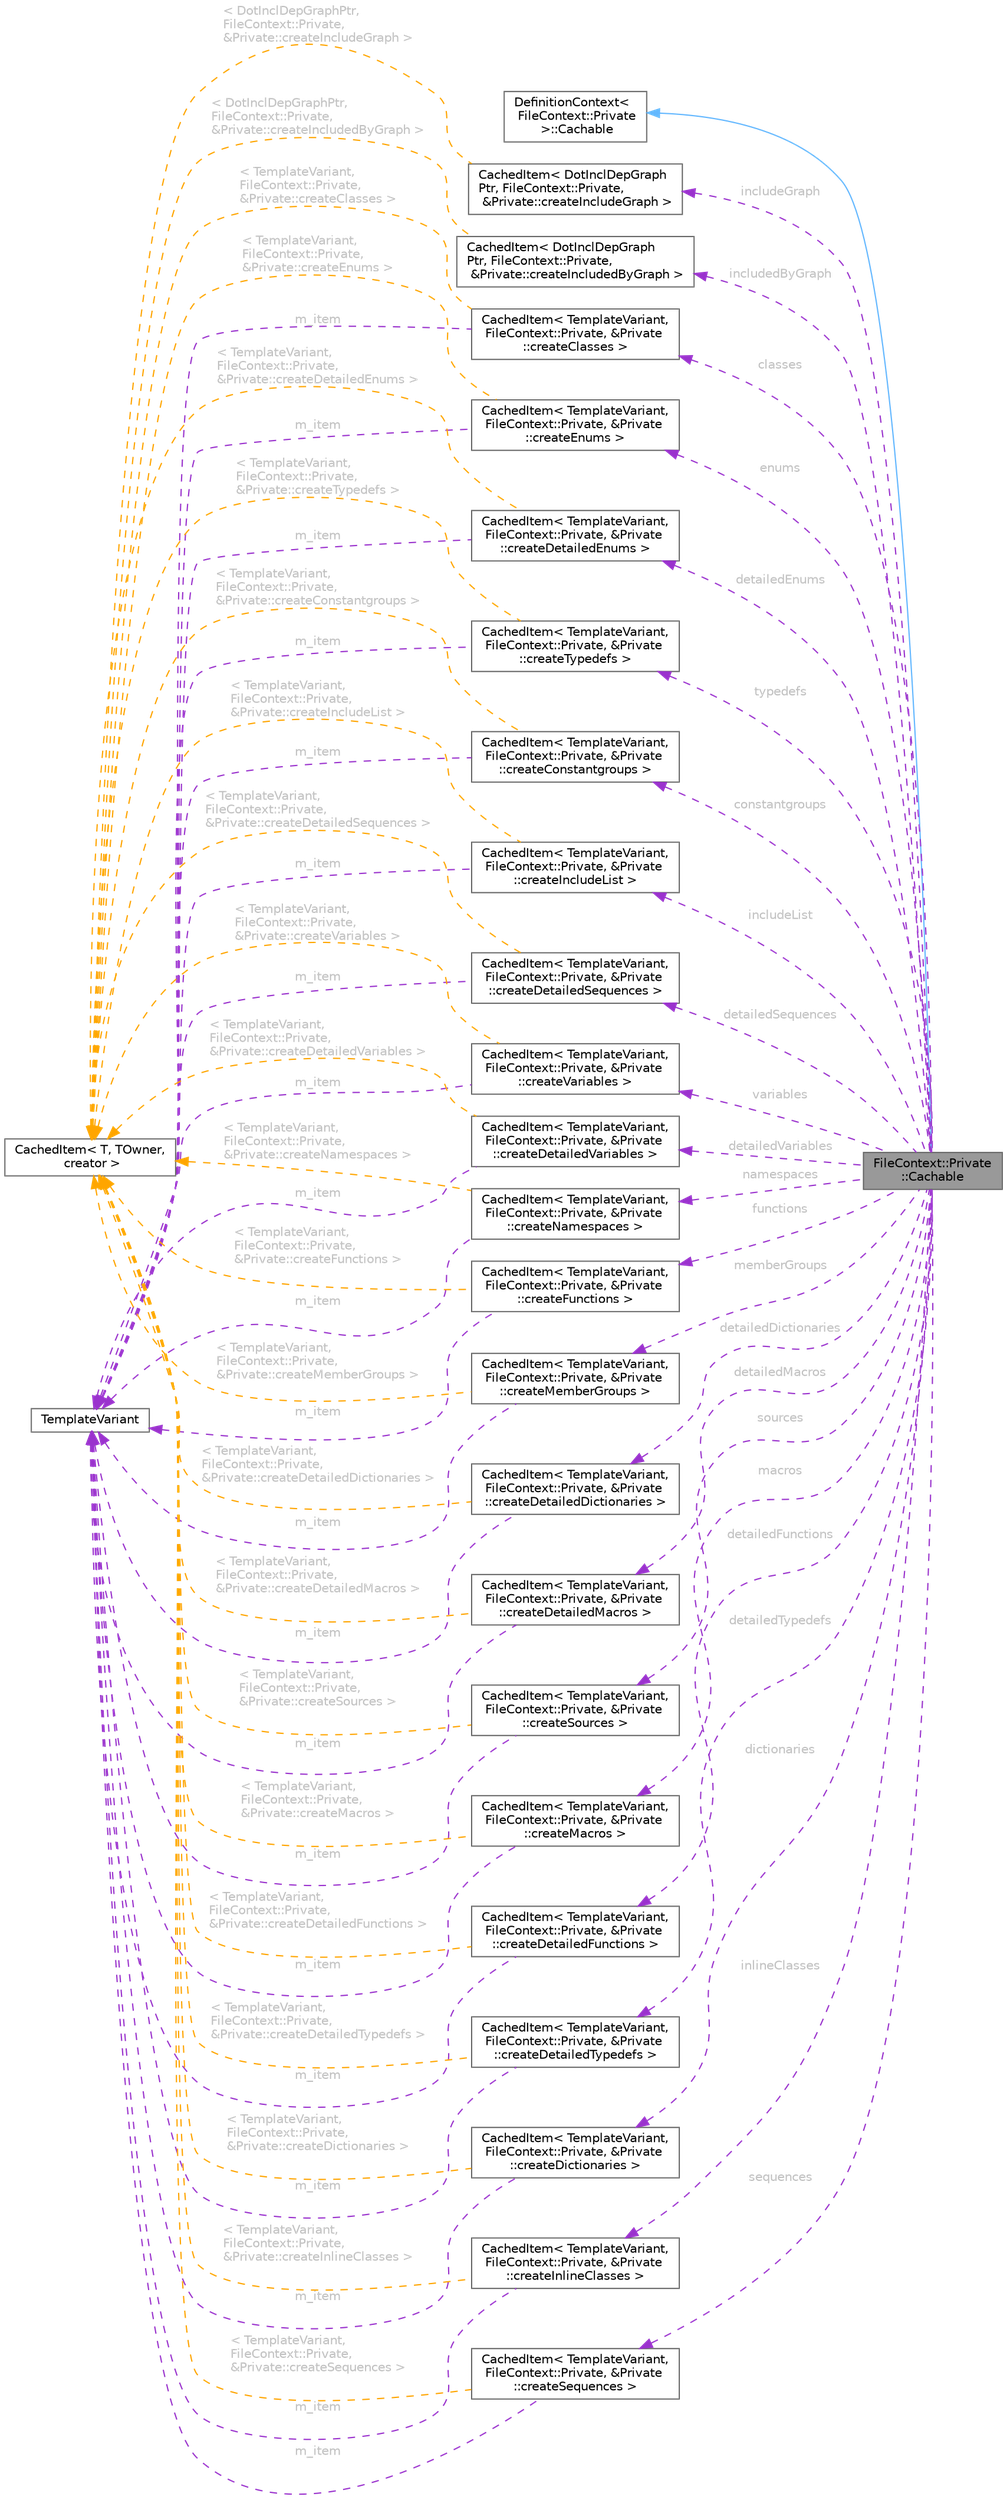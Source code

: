 digraph "FileContext::Private::Cachable"
{
 // INTERACTIVE_SVG=YES
 // LATEX_PDF_SIZE
  bgcolor="transparent";
  edge [fontname=Helvetica,fontsize=10,labelfontname=Helvetica,labelfontsize=10];
  node [fontname=Helvetica,fontsize=10,shape=box,height=0.2,width=0.4];
  rankdir="LR";
  Node1 [id="Node000001",label="FileContext::Private\l::Cachable",height=0.2,width=0.4,color="gray40", fillcolor="grey60", style="filled", fontcolor="black",tooltip=" "];
  Node2 -> Node1 [id="edge1_Node000001_Node000002",dir="back",color="steelblue1",style="solid",tooltip=" "];
  Node2 [id="Node000002",label="DefinitionContext\<\l FileContext::Private\l \>::Cachable",height=0.2,width=0.4,color="gray40", fillcolor="white", style="filled",tooltip=" "];
  Node3 -> Node1 [id="edge2_Node000001_Node000003",dir="back",color="darkorchid3",style="dashed",tooltip=" ",label=" includeList",fontcolor="grey" ];
  Node3 [id="Node000003",label="CachedItem\< TemplateVariant,\l FileContext::Private, &Private\l::createIncludeList \>",height=0.2,width=0.4,color="gray40", fillcolor="white", style="filled",URL="$d7/dc1/class_cached_item.html",tooltip=" "];
  Node4 -> Node3 [id="edge3_Node000003_Node000004",dir="back",color="darkorchid3",style="dashed",tooltip=" ",label=" m_item",fontcolor="grey" ];
  Node4 [id="Node000004",label="TemplateVariant",height=0.2,width=0.4,color="gray40", fillcolor="white", style="filled",URL="$d1/dba/class_template_variant.html",tooltip="Variant type which can hold one value of a fixed set of types."];
  Node5 -> Node3 [id="edge4_Node000003_Node000005",dir="back",color="orange",style="dashed",tooltip=" ",label=" \< TemplateVariant,\l FileContext::Private,\l &Private::createIncludeList \>",fontcolor="grey" ];
  Node5 [id="Node000005",label="CachedItem\< T, TOwner,\l creator \>",height=0.2,width=0.4,color="gray40", fillcolor="white", style="filled",URL="$d7/dc1/class_cached_item.html",tooltip="Wrapper for data that needs to be cached."];
  Node6 -> Node1 [id="edge5_Node000001_Node000006",dir="back",color="darkorchid3",style="dashed",tooltip=" ",label=" includeGraph",fontcolor="grey" ];
  Node6 [id="Node000006",label="CachedItem\< DotInclDepGraph\lPtr, FileContext::Private,\l &Private::createIncludeGraph \>",height=0.2,width=0.4,color="gray40", fillcolor="white", style="filled",URL="$d7/dc1/class_cached_item.html",tooltip=" "];
  Node5 -> Node6 [id="edge6_Node000006_Node000005",dir="back",color="orange",style="dashed",tooltip=" ",label=" \< DotInclDepGraphPtr,\l FileContext::Private,\l &Private::createIncludeGraph \>",fontcolor="grey" ];
  Node7 -> Node1 [id="edge7_Node000001_Node000007",dir="back",color="darkorchid3",style="dashed",tooltip=" ",label=" includedByGraph",fontcolor="grey" ];
  Node7 [id="Node000007",label="CachedItem\< DotInclDepGraph\lPtr, FileContext::Private,\l &Private::createIncludedByGraph \>",height=0.2,width=0.4,color="gray40", fillcolor="white", style="filled",URL="$d7/dc1/class_cached_item.html",tooltip=" "];
  Node5 -> Node7 [id="edge8_Node000007_Node000005",dir="back",color="orange",style="dashed",tooltip=" ",label=" \< DotInclDepGraphPtr,\l FileContext::Private,\l &Private::createIncludedByGraph \>",fontcolor="grey" ];
  Node8 -> Node1 [id="edge9_Node000001_Node000008",dir="back",color="darkorchid3",style="dashed",tooltip=" ",label=" sources",fontcolor="grey" ];
  Node8 [id="Node000008",label="CachedItem\< TemplateVariant,\l FileContext::Private, &Private\l::createSources \>",height=0.2,width=0.4,color="gray40", fillcolor="white", style="filled",URL="$d7/dc1/class_cached_item.html",tooltip=" "];
  Node4 -> Node8 [id="edge10_Node000008_Node000004",dir="back",color="darkorchid3",style="dashed",tooltip=" ",label=" m_item",fontcolor="grey" ];
  Node5 -> Node8 [id="edge11_Node000008_Node000005",dir="back",color="orange",style="dashed",tooltip=" ",label=" \< TemplateVariant,\l FileContext::Private,\l &Private::createSources \>",fontcolor="grey" ];
  Node9 -> Node1 [id="edge12_Node000001_Node000009",dir="back",color="darkorchid3",style="dashed",tooltip=" ",label=" classes",fontcolor="grey" ];
  Node9 [id="Node000009",label="CachedItem\< TemplateVariant,\l FileContext::Private, &Private\l::createClasses \>",height=0.2,width=0.4,color="gray40", fillcolor="white", style="filled",URL="$d7/dc1/class_cached_item.html",tooltip=" "];
  Node4 -> Node9 [id="edge13_Node000009_Node000004",dir="back",color="darkorchid3",style="dashed",tooltip=" ",label=" m_item",fontcolor="grey" ];
  Node5 -> Node9 [id="edge14_Node000009_Node000005",dir="back",color="orange",style="dashed",tooltip=" ",label=" \< TemplateVariant,\l FileContext::Private,\l &Private::createClasses \>",fontcolor="grey" ];
  Node10 -> Node1 [id="edge15_Node000001_Node000010",dir="back",color="darkorchid3",style="dashed",tooltip=" ",label=" namespaces",fontcolor="grey" ];
  Node10 [id="Node000010",label="CachedItem\< TemplateVariant,\l FileContext::Private, &Private\l::createNamespaces \>",height=0.2,width=0.4,color="gray40", fillcolor="white", style="filled",URL="$d7/dc1/class_cached_item.html",tooltip=" "];
  Node4 -> Node10 [id="edge16_Node000010_Node000004",dir="back",color="darkorchid3",style="dashed",tooltip=" ",label=" m_item",fontcolor="grey" ];
  Node5 -> Node10 [id="edge17_Node000010_Node000005",dir="back",color="orange",style="dashed",tooltip=" ",label=" \< TemplateVariant,\l FileContext::Private,\l &Private::createNamespaces \>",fontcolor="grey" ];
  Node11 -> Node1 [id="edge18_Node000001_Node000011",dir="back",color="darkorchid3",style="dashed",tooltip=" ",label=" constantgroups",fontcolor="grey" ];
  Node11 [id="Node000011",label="CachedItem\< TemplateVariant,\l FileContext::Private, &Private\l::createConstantgroups \>",height=0.2,width=0.4,color="gray40", fillcolor="white", style="filled",URL="$d7/dc1/class_cached_item.html",tooltip=" "];
  Node4 -> Node11 [id="edge19_Node000011_Node000004",dir="back",color="darkorchid3",style="dashed",tooltip=" ",label=" m_item",fontcolor="grey" ];
  Node5 -> Node11 [id="edge20_Node000011_Node000005",dir="back",color="orange",style="dashed",tooltip=" ",label=" \< TemplateVariant,\l FileContext::Private,\l &Private::createConstantgroups \>",fontcolor="grey" ];
  Node12 -> Node1 [id="edge21_Node000001_Node000012",dir="back",color="darkorchid3",style="dashed",tooltip=" ",label=" macros",fontcolor="grey" ];
  Node12 [id="Node000012",label="CachedItem\< TemplateVariant,\l FileContext::Private, &Private\l::createMacros \>",height=0.2,width=0.4,color="gray40", fillcolor="white", style="filled",URL="$d7/dc1/class_cached_item.html",tooltip=" "];
  Node4 -> Node12 [id="edge22_Node000012_Node000004",dir="back",color="darkorchid3",style="dashed",tooltip=" ",label=" m_item",fontcolor="grey" ];
  Node5 -> Node12 [id="edge23_Node000012_Node000005",dir="back",color="orange",style="dashed",tooltip=" ",label=" \< TemplateVariant,\l FileContext::Private,\l &Private::createMacros \>",fontcolor="grey" ];
  Node13 -> Node1 [id="edge24_Node000001_Node000013",dir="back",color="darkorchid3",style="dashed",tooltip=" ",label=" typedefs",fontcolor="grey" ];
  Node13 [id="Node000013",label="CachedItem\< TemplateVariant,\l FileContext::Private, &Private\l::createTypedefs \>",height=0.2,width=0.4,color="gray40", fillcolor="white", style="filled",URL="$d7/dc1/class_cached_item.html",tooltip=" "];
  Node4 -> Node13 [id="edge25_Node000013_Node000004",dir="back",color="darkorchid3",style="dashed",tooltip=" ",label=" m_item",fontcolor="grey" ];
  Node5 -> Node13 [id="edge26_Node000013_Node000005",dir="back",color="orange",style="dashed",tooltip=" ",label=" \< TemplateVariant,\l FileContext::Private,\l &Private::createTypedefs \>",fontcolor="grey" ];
  Node14 -> Node1 [id="edge27_Node000001_Node000014",dir="back",color="darkorchid3",style="dashed",tooltip=" ",label=" sequences",fontcolor="grey" ];
  Node14 [id="Node000014",label="CachedItem\< TemplateVariant,\l FileContext::Private, &Private\l::createSequences \>",height=0.2,width=0.4,color="gray40", fillcolor="white", style="filled",URL="$d7/dc1/class_cached_item.html",tooltip=" "];
  Node4 -> Node14 [id="edge28_Node000014_Node000004",dir="back",color="darkorchid3",style="dashed",tooltip=" ",label=" m_item",fontcolor="grey" ];
  Node5 -> Node14 [id="edge29_Node000014_Node000005",dir="back",color="orange",style="dashed",tooltip=" ",label=" \< TemplateVariant,\l FileContext::Private,\l &Private::createSequences \>",fontcolor="grey" ];
  Node15 -> Node1 [id="edge30_Node000001_Node000015",dir="back",color="darkorchid3",style="dashed",tooltip=" ",label=" dictionaries",fontcolor="grey" ];
  Node15 [id="Node000015",label="CachedItem\< TemplateVariant,\l FileContext::Private, &Private\l::createDictionaries \>",height=0.2,width=0.4,color="gray40", fillcolor="white", style="filled",URL="$d7/dc1/class_cached_item.html",tooltip=" "];
  Node4 -> Node15 [id="edge31_Node000015_Node000004",dir="back",color="darkorchid3",style="dashed",tooltip=" ",label=" m_item",fontcolor="grey" ];
  Node5 -> Node15 [id="edge32_Node000015_Node000005",dir="back",color="orange",style="dashed",tooltip=" ",label=" \< TemplateVariant,\l FileContext::Private,\l &Private::createDictionaries \>",fontcolor="grey" ];
  Node16 -> Node1 [id="edge33_Node000001_Node000016",dir="back",color="darkorchid3",style="dashed",tooltip=" ",label=" enums",fontcolor="grey" ];
  Node16 [id="Node000016",label="CachedItem\< TemplateVariant,\l FileContext::Private, &Private\l::createEnums \>",height=0.2,width=0.4,color="gray40", fillcolor="white", style="filled",URL="$d7/dc1/class_cached_item.html",tooltip=" "];
  Node4 -> Node16 [id="edge34_Node000016_Node000004",dir="back",color="darkorchid3",style="dashed",tooltip=" ",label=" m_item",fontcolor="grey" ];
  Node5 -> Node16 [id="edge35_Node000016_Node000005",dir="back",color="orange",style="dashed",tooltip=" ",label=" \< TemplateVariant,\l FileContext::Private,\l &Private::createEnums \>",fontcolor="grey" ];
  Node17 -> Node1 [id="edge36_Node000001_Node000017",dir="back",color="darkorchid3",style="dashed",tooltip=" ",label=" functions",fontcolor="grey" ];
  Node17 [id="Node000017",label="CachedItem\< TemplateVariant,\l FileContext::Private, &Private\l::createFunctions \>",height=0.2,width=0.4,color="gray40", fillcolor="white", style="filled",URL="$d7/dc1/class_cached_item.html",tooltip=" "];
  Node4 -> Node17 [id="edge37_Node000017_Node000004",dir="back",color="darkorchid3",style="dashed",tooltip=" ",label=" m_item",fontcolor="grey" ];
  Node5 -> Node17 [id="edge38_Node000017_Node000005",dir="back",color="orange",style="dashed",tooltip=" ",label=" \< TemplateVariant,\l FileContext::Private,\l &Private::createFunctions \>",fontcolor="grey" ];
  Node18 -> Node1 [id="edge39_Node000001_Node000018",dir="back",color="darkorchid3",style="dashed",tooltip=" ",label=" variables",fontcolor="grey" ];
  Node18 [id="Node000018",label="CachedItem\< TemplateVariant,\l FileContext::Private, &Private\l::createVariables \>",height=0.2,width=0.4,color="gray40", fillcolor="white", style="filled",URL="$d7/dc1/class_cached_item.html",tooltip=" "];
  Node4 -> Node18 [id="edge40_Node000018_Node000004",dir="back",color="darkorchid3",style="dashed",tooltip=" ",label=" m_item",fontcolor="grey" ];
  Node5 -> Node18 [id="edge41_Node000018_Node000005",dir="back",color="orange",style="dashed",tooltip=" ",label=" \< TemplateVariant,\l FileContext::Private,\l &Private::createVariables \>",fontcolor="grey" ];
  Node19 -> Node1 [id="edge42_Node000001_Node000019",dir="back",color="darkorchid3",style="dashed",tooltip=" ",label=" memberGroups",fontcolor="grey" ];
  Node19 [id="Node000019",label="CachedItem\< TemplateVariant,\l FileContext::Private, &Private\l::createMemberGroups \>",height=0.2,width=0.4,color="gray40", fillcolor="white", style="filled",URL="$d7/dc1/class_cached_item.html",tooltip=" "];
  Node4 -> Node19 [id="edge43_Node000019_Node000004",dir="back",color="darkorchid3",style="dashed",tooltip=" ",label=" m_item",fontcolor="grey" ];
  Node5 -> Node19 [id="edge44_Node000019_Node000005",dir="back",color="orange",style="dashed",tooltip=" ",label=" \< TemplateVariant,\l FileContext::Private,\l &Private::createMemberGroups \>",fontcolor="grey" ];
  Node20 -> Node1 [id="edge45_Node000001_Node000020",dir="back",color="darkorchid3",style="dashed",tooltip=" ",label=" detailedMacros",fontcolor="grey" ];
  Node20 [id="Node000020",label="CachedItem\< TemplateVariant,\l FileContext::Private, &Private\l::createDetailedMacros \>",height=0.2,width=0.4,color="gray40", fillcolor="white", style="filled",URL="$d7/dc1/class_cached_item.html",tooltip=" "];
  Node4 -> Node20 [id="edge46_Node000020_Node000004",dir="back",color="darkorchid3",style="dashed",tooltip=" ",label=" m_item",fontcolor="grey" ];
  Node5 -> Node20 [id="edge47_Node000020_Node000005",dir="back",color="orange",style="dashed",tooltip=" ",label=" \< TemplateVariant,\l FileContext::Private,\l &Private::createDetailedMacros \>",fontcolor="grey" ];
  Node21 -> Node1 [id="edge48_Node000001_Node000021",dir="back",color="darkorchid3",style="dashed",tooltip=" ",label=" detailedTypedefs",fontcolor="grey" ];
  Node21 [id="Node000021",label="CachedItem\< TemplateVariant,\l FileContext::Private, &Private\l::createDetailedTypedefs \>",height=0.2,width=0.4,color="gray40", fillcolor="white", style="filled",URL="$d7/dc1/class_cached_item.html",tooltip=" "];
  Node4 -> Node21 [id="edge49_Node000021_Node000004",dir="back",color="darkorchid3",style="dashed",tooltip=" ",label=" m_item",fontcolor="grey" ];
  Node5 -> Node21 [id="edge50_Node000021_Node000005",dir="back",color="orange",style="dashed",tooltip=" ",label=" \< TemplateVariant,\l FileContext::Private,\l &Private::createDetailedTypedefs \>",fontcolor="grey" ];
  Node22 -> Node1 [id="edge51_Node000001_Node000022",dir="back",color="darkorchid3",style="dashed",tooltip=" ",label=" detailedSequences",fontcolor="grey" ];
  Node22 [id="Node000022",label="CachedItem\< TemplateVariant,\l FileContext::Private, &Private\l::createDetailedSequences \>",height=0.2,width=0.4,color="gray40", fillcolor="white", style="filled",URL="$d7/dc1/class_cached_item.html",tooltip=" "];
  Node4 -> Node22 [id="edge52_Node000022_Node000004",dir="back",color="darkorchid3",style="dashed",tooltip=" ",label=" m_item",fontcolor="grey" ];
  Node5 -> Node22 [id="edge53_Node000022_Node000005",dir="back",color="orange",style="dashed",tooltip=" ",label=" \< TemplateVariant,\l FileContext::Private,\l &Private::createDetailedSequences \>",fontcolor="grey" ];
  Node23 -> Node1 [id="edge54_Node000001_Node000023",dir="back",color="darkorchid3",style="dashed",tooltip=" ",label=" detailedDictionaries",fontcolor="grey" ];
  Node23 [id="Node000023",label="CachedItem\< TemplateVariant,\l FileContext::Private, &Private\l::createDetailedDictionaries \>",height=0.2,width=0.4,color="gray40", fillcolor="white", style="filled",URL="$d7/dc1/class_cached_item.html",tooltip=" "];
  Node4 -> Node23 [id="edge55_Node000023_Node000004",dir="back",color="darkorchid3",style="dashed",tooltip=" ",label=" m_item",fontcolor="grey" ];
  Node5 -> Node23 [id="edge56_Node000023_Node000005",dir="back",color="orange",style="dashed",tooltip=" ",label=" \< TemplateVariant,\l FileContext::Private,\l &Private::createDetailedDictionaries \>",fontcolor="grey" ];
  Node24 -> Node1 [id="edge57_Node000001_Node000024",dir="back",color="darkorchid3",style="dashed",tooltip=" ",label=" detailedEnums",fontcolor="grey" ];
  Node24 [id="Node000024",label="CachedItem\< TemplateVariant,\l FileContext::Private, &Private\l::createDetailedEnums \>",height=0.2,width=0.4,color="gray40", fillcolor="white", style="filled",URL="$d7/dc1/class_cached_item.html",tooltip=" "];
  Node4 -> Node24 [id="edge58_Node000024_Node000004",dir="back",color="darkorchid3",style="dashed",tooltip=" ",label=" m_item",fontcolor="grey" ];
  Node5 -> Node24 [id="edge59_Node000024_Node000005",dir="back",color="orange",style="dashed",tooltip=" ",label=" \< TemplateVariant,\l FileContext::Private,\l &Private::createDetailedEnums \>",fontcolor="grey" ];
  Node25 -> Node1 [id="edge60_Node000001_Node000025",dir="back",color="darkorchid3",style="dashed",tooltip=" ",label=" detailedFunctions",fontcolor="grey" ];
  Node25 [id="Node000025",label="CachedItem\< TemplateVariant,\l FileContext::Private, &Private\l::createDetailedFunctions \>",height=0.2,width=0.4,color="gray40", fillcolor="white", style="filled",URL="$d7/dc1/class_cached_item.html",tooltip=" "];
  Node4 -> Node25 [id="edge61_Node000025_Node000004",dir="back",color="darkorchid3",style="dashed",tooltip=" ",label=" m_item",fontcolor="grey" ];
  Node5 -> Node25 [id="edge62_Node000025_Node000005",dir="back",color="orange",style="dashed",tooltip=" ",label=" \< TemplateVariant,\l FileContext::Private,\l &Private::createDetailedFunctions \>",fontcolor="grey" ];
  Node26 -> Node1 [id="edge63_Node000001_Node000026",dir="back",color="darkorchid3",style="dashed",tooltip=" ",label=" detailedVariables",fontcolor="grey" ];
  Node26 [id="Node000026",label="CachedItem\< TemplateVariant,\l FileContext::Private, &Private\l::createDetailedVariables \>",height=0.2,width=0.4,color="gray40", fillcolor="white", style="filled",URL="$d7/dc1/class_cached_item.html",tooltip=" "];
  Node4 -> Node26 [id="edge64_Node000026_Node000004",dir="back",color="darkorchid3",style="dashed",tooltip=" ",label=" m_item",fontcolor="grey" ];
  Node5 -> Node26 [id="edge65_Node000026_Node000005",dir="back",color="orange",style="dashed",tooltip=" ",label=" \< TemplateVariant,\l FileContext::Private,\l &Private::createDetailedVariables \>",fontcolor="grey" ];
  Node27 -> Node1 [id="edge66_Node000001_Node000027",dir="back",color="darkorchid3",style="dashed",tooltip=" ",label=" inlineClasses",fontcolor="grey" ];
  Node27 [id="Node000027",label="CachedItem\< TemplateVariant,\l FileContext::Private, &Private\l::createInlineClasses \>",height=0.2,width=0.4,color="gray40", fillcolor="white", style="filled",URL="$d7/dc1/class_cached_item.html",tooltip=" "];
  Node4 -> Node27 [id="edge67_Node000027_Node000004",dir="back",color="darkorchid3",style="dashed",tooltip=" ",label=" m_item",fontcolor="grey" ];
  Node5 -> Node27 [id="edge68_Node000027_Node000005",dir="back",color="orange",style="dashed",tooltip=" ",label=" \< TemplateVariant,\l FileContext::Private,\l &Private::createInlineClasses \>",fontcolor="grey" ];
}
